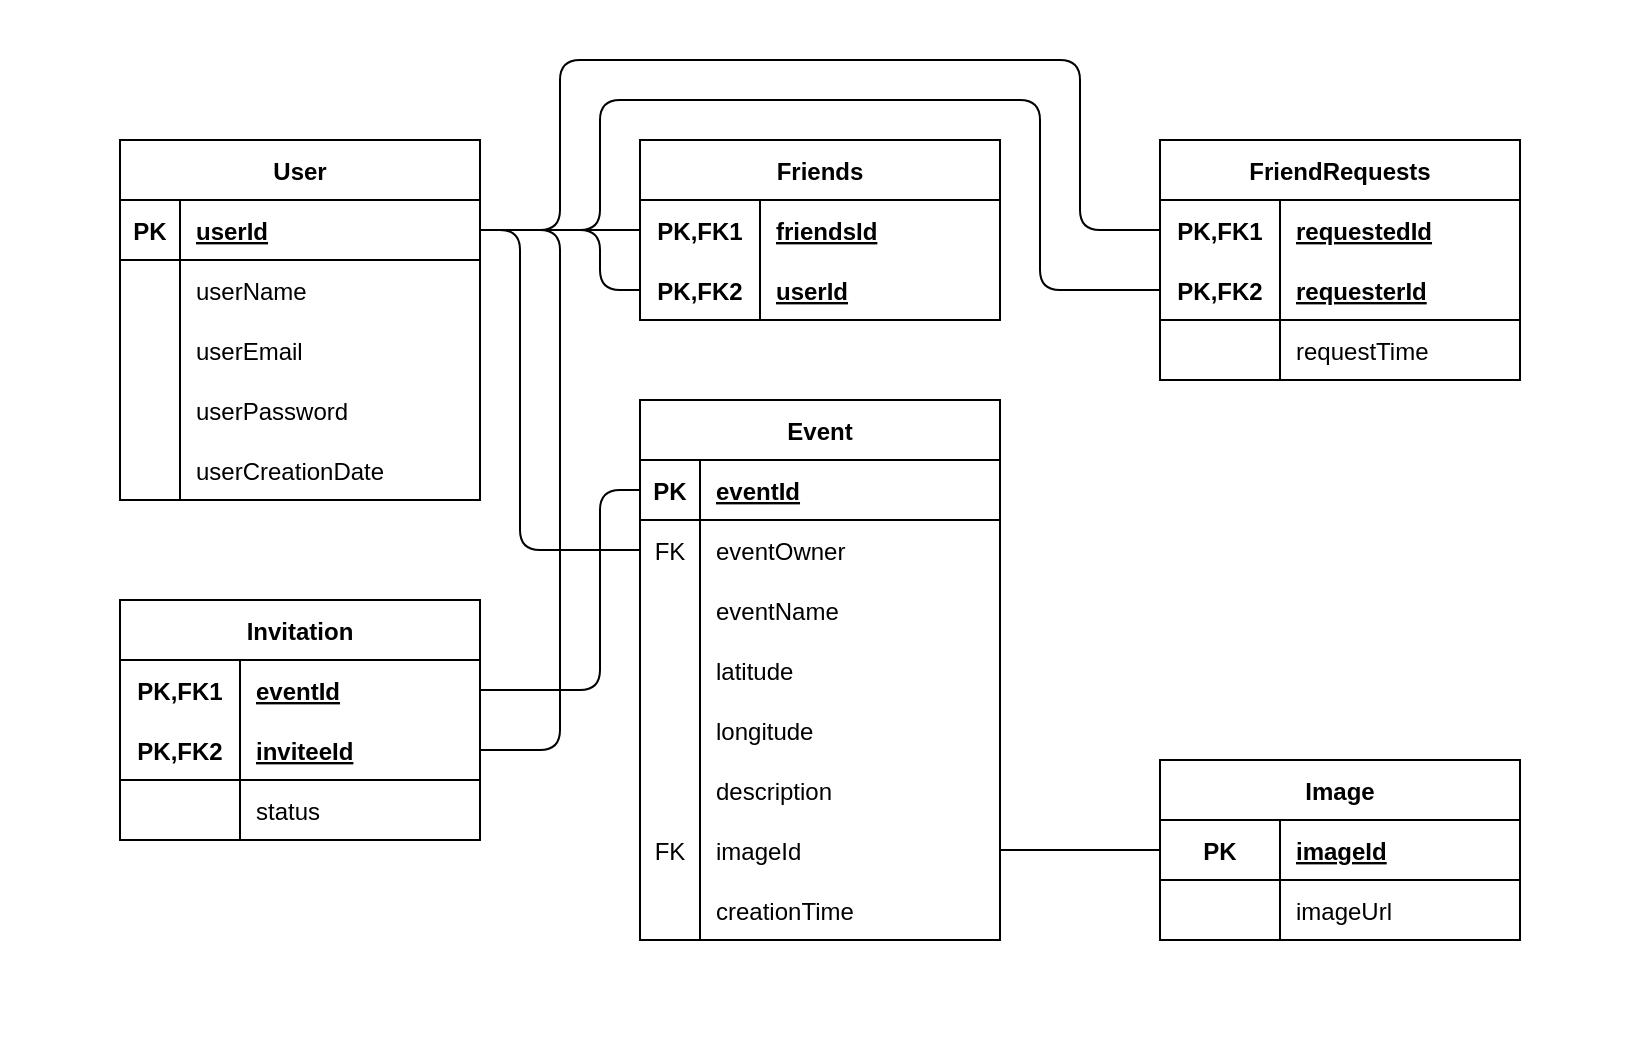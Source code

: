 <mxfile version="14.5.8" type="device"><diagram id="C5RBs43oDa-KdzZeNtuy" name="Page-1"><mxGraphModel dx="834" dy="825" grid="1" gridSize="10" guides="1" tooltips="1" connect="1" arrows="1" fold="1" page="1" pageScale="1" pageWidth="827" pageHeight="1169" math="0" shadow="0"><root><mxCell id="WIyWlLk6GJQsqaUBKTNV-0"/><mxCell id="WIyWlLk6GJQsqaUBKTNV-1" parent="WIyWlLk6GJQsqaUBKTNV-0"/><mxCell id="U0dPpIr8Za_GTbhAQXqA-120" value="" style="rounded=0;whiteSpace=wrap;html=1;strokeColor=none;" vertex="1" parent="WIyWlLk6GJQsqaUBKTNV-1"><mxGeometry x="120" y="90" width="820" height="520" as="geometry"/></mxCell><mxCell id="U0dPpIr8Za_GTbhAQXqA-12" value="User" style="shape=table;startSize=30;container=1;collapsible=1;childLayout=tableLayout;fixedRows=1;rowLines=0;fontStyle=1;align=center;resizeLast=1;" vertex="1" parent="WIyWlLk6GJQsqaUBKTNV-1"><mxGeometry x="180" y="160" width="180" height="180" as="geometry"/></mxCell><mxCell id="U0dPpIr8Za_GTbhAQXqA-13" value="" style="shape=partialRectangle;collapsible=0;dropTarget=0;pointerEvents=0;fillColor=none;top=0;left=0;bottom=1;right=0;points=[[0,0.5],[1,0.5]];portConstraint=eastwest;" vertex="1" parent="U0dPpIr8Za_GTbhAQXqA-12"><mxGeometry y="30" width="180" height="30" as="geometry"/></mxCell><mxCell id="U0dPpIr8Za_GTbhAQXqA-14" value="PK" style="shape=partialRectangle;connectable=0;fillColor=none;top=0;left=0;bottom=0;right=0;fontStyle=1;overflow=hidden;" vertex="1" parent="U0dPpIr8Za_GTbhAQXqA-13"><mxGeometry width="30" height="30" as="geometry"/></mxCell><mxCell id="U0dPpIr8Za_GTbhAQXqA-15" value="userId" style="shape=partialRectangle;connectable=0;fillColor=none;top=0;left=0;bottom=0;right=0;align=left;spacingLeft=6;fontStyle=5;overflow=hidden;" vertex="1" parent="U0dPpIr8Za_GTbhAQXqA-13"><mxGeometry x="30" width="150" height="30" as="geometry"/></mxCell><mxCell id="U0dPpIr8Za_GTbhAQXqA-16" value="" style="shape=partialRectangle;collapsible=0;dropTarget=0;pointerEvents=0;fillColor=none;top=0;left=0;bottom=0;right=0;points=[[0,0.5],[1,0.5]];portConstraint=eastwest;" vertex="1" parent="U0dPpIr8Za_GTbhAQXqA-12"><mxGeometry y="60" width="180" height="30" as="geometry"/></mxCell><mxCell id="U0dPpIr8Za_GTbhAQXqA-17" value="" style="shape=partialRectangle;connectable=0;fillColor=none;top=0;left=0;bottom=0;right=0;editable=1;overflow=hidden;" vertex="1" parent="U0dPpIr8Za_GTbhAQXqA-16"><mxGeometry width="30" height="30" as="geometry"/></mxCell><mxCell id="U0dPpIr8Za_GTbhAQXqA-18" value="userName" style="shape=partialRectangle;connectable=0;fillColor=none;top=0;left=0;bottom=0;right=0;align=left;spacingLeft=6;overflow=hidden;" vertex="1" parent="U0dPpIr8Za_GTbhAQXqA-16"><mxGeometry x="30" width="150" height="30" as="geometry"/></mxCell><mxCell id="U0dPpIr8Za_GTbhAQXqA-19" value="" style="shape=partialRectangle;collapsible=0;dropTarget=0;pointerEvents=0;fillColor=none;top=0;left=0;bottom=0;right=0;points=[[0,0.5],[1,0.5]];portConstraint=eastwest;" vertex="1" parent="U0dPpIr8Za_GTbhAQXqA-12"><mxGeometry y="90" width="180" height="30" as="geometry"/></mxCell><mxCell id="U0dPpIr8Za_GTbhAQXqA-20" value="" style="shape=partialRectangle;connectable=0;fillColor=none;top=0;left=0;bottom=0;right=0;editable=1;overflow=hidden;" vertex="1" parent="U0dPpIr8Za_GTbhAQXqA-19"><mxGeometry width="30" height="30" as="geometry"/></mxCell><mxCell id="U0dPpIr8Za_GTbhAQXqA-21" value="userEmail" style="shape=partialRectangle;connectable=0;fillColor=none;top=0;left=0;bottom=0;right=0;align=left;spacingLeft=6;overflow=hidden;" vertex="1" parent="U0dPpIr8Za_GTbhAQXqA-19"><mxGeometry x="30" width="150" height="30" as="geometry"/></mxCell><mxCell id="U0dPpIr8Za_GTbhAQXqA-22" value="" style="shape=partialRectangle;collapsible=0;dropTarget=0;pointerEvents=0;fillColor=none;top=0;left=0;bottom=0;right=0;points=[[0,0.5],[1,0.5]];portConstraint=eastwest;" vertex="1" parent="U0dPpIr8Za_GTbhAQXqA-12"><mxGeometry y="120" width="180" height="30" as="geometry"/></mxCell><mxCell id="U0dPpIr8Za_GTbhAQXqA-23" value="" style="shape=partialRectangle;connectable=0;fillColor=none;top=0;left=0;bottom=0;right=0;editable=1;overflow=hidden;" vertex="1" parent="U0dPpIr8Za_GTbhAQXqA-22"><mxGeometry width="30" height="30" as="geometry"/></mxCell><mxCell id="U0dPpIr8Za_GTbhAQXqA-24" value="userPassword" style="shape=partialRectangle;connectable=0;fillColor=none;top=0;left=0;bottom=0;right=0;align=left;spacingLeft=6;overflow=hidden;" vertex="1" parent="U0dPpIr8Za_GTbhAQXqA-22"><mxGeometry x="30" width="150" height="30" as="geometry"/></mxCell><mxCell id="U0dPpIr8Za_GTbhAQXqA-130" value="" style="shape=partialRectangle;collapsible=0;dropTarget=0;pointerEvents=0;fillColor=none;top=0;left=0;bottom=0;right=0;points=[[0,0.5],[1,0.5]];portConstraint=eastwest;" vertex="1" parent="U0dPpIr8Za_GTbhAQXqA-12"><mxGeometry y="150" width="180" height="30" as="geometry"/></mxCell><mxCell id="U0dPpIr8Za_GTbhAQXqA-131" value="" style="shape=partialRectangle;connectable=0;fillColor=none;top=0;left=0;bottom=0;right=0;editable=1;overflow=hidden;" vertex="1" parent="U0dPpIr8Za_GTbhAQXqA-130"><mxGeometry width="30" height="30" as="geometry"/></mxCell><mxCell id="U0dPpIr8Za_GTbhAQXqA-132" value="userCreationDate" style="shape=partialRectangle;connectable=0;fillColor=none;top=0;left=0;bottom=0;right=0;align=left;spacingLeft=6;overflow=hidden;" vertex="1" parent="U0dPpIr8Za_GTbhAQXqA-130"><mxGeometry x="30" width="150" height="30" as="geometry"/></mxCell><mxCell id="U0dPpIr8Za_GTbhAQXqA-28" value="Event" style="shape=table;startSize=30;container=1;collapsible=1;childLayout=tableLayout;fixedRows=1;rowLines=0;fontStyle=1;align=center;resizeLast=1;" vertex="1" parent="WIyWlLk6GJQsqaUBKTNV-1"><mxGeometry x="440" y="290" width="180" height="270" as="geometry"/></mxCell><mxCell id="U0dPpIr8Za_GTbhAQXqA-29" value="" style="shape=partialRectangle;collapsible=0;dropTarget=0;pointerEvents=0;fillColor=none;top=0;left=0;bottom=1;right=0;points=[[0,0.5],[1,0.5]];portConstraint=eastwest;" vertex="1" parent="U0dPpIr8Za_GTbhAQXqA-28"><mxGeometry y="30" width="180" height="30" as="geometry"/></mxCell><mxCell id="U0dPpIr8Za_GTbhAQXqA-30" value="PK" style="shape=partialRectangle;connectable=0;fillColor=none;top=0;left=0;bottom=0;right=0;fontStyle=1;overflow=hidden;" vertex="1" parent="U0dPpIr8Za_GTbhAQXqA-29"><mxGeometry width="30" height="30" as="geometry"/></mxCell><mxCell id="U0dPpIr8Za_GTbhAQXqA-31" value="eventId" style="shape=partialRectangle;connectable=0;fillColor=none;top=0;left=0;bottom=0;right=0;align=left;spacingLeft=6;fontStyle=5;overflow=hidden;" vertex="1" parent="U0dPpIr8Za_GTbhAQXqA-29"><mxGeometry x="30" width="150" height="30" as="geometry"/></mxCell><mxCell id="U0dPpIr8Za_GTbhAQXqA-32" value="" style="shape=partialRectangle;collapsible=0;dropTarget=0;pointerEvents=0;fillColor=none;top=0;left=0;bottom=0;right=0;points=[[0,0.5],[1,0.5]];portConstraint=eastwest;" vertex="1" parent="U0dPpIr8Za_GTbhAQXqA-28"><mxGeometry y="60" width="180" height="30" as="geometry"/></mxCell><mxCell id="U0dPpIr8Za_GTbhAQXqA-33" value="FK" style="shape=partialRectangle;connectable=0;fillColor=none;top=0;left=0;bottom=0;right=0;editable=1;overflow=hidden;" vertex="1" parent="U0dPpIr8Za_GTbhAQXqA-32"><mxGeometry width="30" height="30" as="geometry"/></mxCell><mxCell id="U0dPpIr8Za_GTbhAQXqA-34" value="eventOwner" style="shape=partialRectangle;connectable=0;fillColor=none;top=0;left=0;bottom=0;right=0;align=left;spacingLeft=6;overflow=hidden;" vertex="1" parent="U0dPpIr8Za_GTbhAQXqA-32"><mxGeometry x="30" width="150" height="30" as="geometry"/></mxCell><mxCell id="U0dPpIr8Za_GTbhAQXqA-35" value="" style="shape=partialRectangle;collapsible=0;dropTarget=0;pointerEvents=0;fillColor=none;top=0;left=0;bottom=0;right=0;points=[[0,0.5],[1,0.5]];portConstraint=eastwest;" vertex="1" parent="U0dPpIr8Za_GTbhAQXqA-28"><mxGeometry y="90" width="180" height="30" as="geometry"/></mxCell><mxCell id="U0dPpIr8Za_GTbhAQXqA-36" value="" style="shape=partialRectangle;connectable=0;fillColor=none;top=0;left=0;bottom=0;right=0;editable=1;overflow=hidden;" vertex="1" parent="U0dPpIr8Za_GTbhAQXqA-35"><mxGeometry width="30" height="30" as="geometry"/></mxCell><mxCell id="U0dPpIr8Za_GTbhAQXqA-37" value="eventName" style="shape=partialRectangle;connectable=0;fillColor=none;top=0;left=0;bottom=0;right=0;align=left;spacingLeft=6;overflow=hidden;" vertex="1" parent="U0dPpIr8Za_GTbhAQXqA-35"><mxGeometry x="30" width="150" height="30" as="geometry"/></mxCell><mxCell id="U0dPpIr8Za_GTbhAQXqA-38" value="" style="shape=partialRectangle;collapsible=0;dropTarget=0;pointerEvents=0;fillColor=none;top=0;left=0;bottom=0;right=0;points=[[0,0.5],[1,0.5]];portConstraint=eastwest;" vertex="1" parent="U0dPpIr8Za_GTbhAQXqA-28"><mxGeometry y="120" width="180" height="30" as="geometry"/></mxCell><mxCell id="U0dPpIr8Za_GTbhAQXqA-39" value="" style="shape=partialRectangle;connectable=0;fillColor=none;top=0;left=0;bottom=0;right=0;editable=1;overflow=hidden;" vertex="1" parent="U0dPpIr8Za_GTbhAQXqA-38"><mxGeometry width="30" height="30" as="geometry"/></mxCell><mxCell id="U0dPpIr8Za_GTbhAQXqA-40" value="latitude" style="shape=partialRectangle;connectable=0;fillColor=none;top=0;left=0;bottom=0;right=0;align=left;spacingLeft=6;overflow=hidden;" vertex="1" parent="U0dPpIr8Za_GTbhAQXqA-38"><mxGeometry x="30" width="150" height="30" as="geometry"/></mxCell><mxCell id="U0dPpIr8Za_GTbhAQXqA-63" value="" style="shape=partialRectangle;collapsible=0;dropTarget=0;pointerEvents=0;fillColor=none;top=0;left=0;bottom=0;right=0;points=[[0,0.5],[1,0.5]];portConstraint=eastwest;" vertex="1" parent="U0dPpIr8Za_GTbhAQXqA-28"><mxGeometry y="150" width="180" height="30" as="geometry"/></mxCell><mxCell id="U0dPpIr8Za_GTbhAQXqA-64" value="" style="shape=partialRectangle;connectable=0;fillColor=none;top=0;left=0;bottom=0;right=0;editable=1;overflow=hidden;" vertex="1" parent="U0dPpIr8Za_GTbhAQXqA-63"><mxGeometry width="30" height="30" as="geometry"/></mxCell><mxCell id="U0dPpIr8Za_GTbhAQXqA-65" value="longitude" style="shape=partialRectangle;connectable=0;fillColor=none;top=0;left=0;bottom=0;right=0;align=left;spacingLeft=6;overflow=hidden;" vertex="1" parent="U0dPpIr8Za_GTbhAQXqA-63"><mxGeometry x="30" width="150" height="30" as="geometry"/></mxCell><mxCell id="U0dPpIr8Za_GTbhAQXqA-66" value="" style="shape=partialRectangle;collapsible=0;dropTarget=0;pointerEvents=0;fillColor=none;top=0;left=0;bottom=0;right=0;points=[[0,0.5],[1,0.5]];portConstraint=eastwest;" vertex="1" parent="U0dPpIr8Za_GTbhAQXqA-28"><mxGeometry y="180" width="180" height="30" as="geometry"/></mxCell><mxCell id="U0dPpIr8Za_GTbhAQXqA-67" value="" style="shape=partialRectangle;connectable=0;fillColor=none;top=0;left=0;bottom=0;right=0;editable=1;overflow=hidden;" vertex="1" parent="U0dPpIr8Za_GTbhAQXqA-66"><mxGeometry width="30" height="30" as="geometry"/></mxCell><mxCell id="U0dPpIr8Za_GTbhAQXqA-68" value="description" style="shape=partialRectangle;connectable=0;fillColor=none;top=0;left=0;bottom=0;right=0;align=left;spacingLeft=6;overflow=hidden;" vertex="1" parent="U0dPpIr8Za_GTbhAQXqA-66"><mxGeometry x="30" width="150" height="30" as="geometry"/></mxCell><mxCell id="U0dPpIr8Za_GTbhAQXqA-69" value="" style="shape=partialRectangle;collapsible=0;dropTarget=0;pointerEvents=0;fillColor=none;top=0;left=0;bottom=0;right=0;points=[[0,0.5],[1,0.5]];portConstraint=eastwest;" vertex="1" parent="U0dPpIr8Za_GTbhAQXqA-28"><mxGeometry y="210" width="180" height="30" as="geometry"/></mxCell><mxCell id="U0dPpIr8Za_GTbhAQXqA-70" value="FK" style="shape=partialRectangle;connectable=0;fillColor=none;top=0;left=0;bottom=0;right=0;editable=1;overflow=hidden;" vertex="1" parent="U0dPpIr8Za_GTbhAQXqA-69"><mxGeometry width="30" height="30" as="geometry"/></mxCell><mxCell id="U0dPpIr8Za_GTbhAQXqA-71" value="imageId" style="shape=partialRectangle;connectable=0;fillColor=none;top=0;left=0;bottom=0;right=0;align=left;spacingLeft=6;overflow=hidden;" vertex="1" parent="U0dPpIr8Za_GTbhAQXqA-69"><mxGeometry x="30" width="150" height="30" as="geometry"/></mxCell><mxCell id="U0dPpIr8Za_GTbhAQXqA-127" value="" style="shape=partialRectangle;collapsible=0;dropTarget=0;pointerEvents=0;fillColor=none;top=0;left=0;bottom=0;right=0;points=[[0,0.5],[1,0.5]];portConstraint=eastwest;" vertex="1" parent="U0dPpIr8Za_GTbhAQXqA-28"><mxGeometry y="240" width="180" height="30" as="geometry"/></mxCell><mxCell id="U0dPpIr8Za_GTbhAQXqA-128" value="" style="shape=partialRectangle;connectable=0;fillColor=none;top=0;left=0;bottom=0;right=0;editable=1;overflow=hidden;" vertex="1" parent="U0dPpIr8Za_GTbhAQXqA-127"><mxGeometry width="30" height="30" as="geometry"/></mxCell><mxCell id="U0dPpIr8Za_GTbhAQXqA-129" value="creationTime" style="shape=partialRectangle;connectable=0;fillColor=none;top=0;left=0;bottom=0;right=0;align=left;spacingLeft=6;overflow=hidden;" vertex="1" parent="U0dPpIr8Za_GTbhAQXqA-127"><mxGeometry x="30" width="150" height="30" as="geometry"/></mxCell><mxCell id="U0dPpIr8Za_GTbhAQXqA-41" value="Friends" style="shape=table;startSize=30;container=1;collapsible=1;childLayout=tableLayout;fixedRows=1;rowLines=0;fontStyle=1;align=center;resizeLast=1;" vertex="1" parent="WIyWlLk6GJQsqaUBKTNV-1"><mxGeometry x="440" y="160" width="180" height="90" as="geometry"/></mxCell><mxCell id="U0dPpIr8Za_GTbhAQXqA-42" value="" style="shape=partialRectangle;collapsible=0;dropTarget=0;pointerEvents=0;fillColor=none;top=0;left=0;bottom=0;right=0;points=[[0,0.5],[1,0.5]];portConstraint=eastwest;" vertex="1" parent="U0dPpIr8Za_GTbhAQXqA-41"><mxGeometry y="30" width="180" height="30" as="geometry"/></mxCell><mxCell id="U0dPpIr8Za_GTbhAQXqA-43" value="PK,FK1" style="shape=partialRectangle;connectable=0;fillColor=none;top=0;left=0;bottom=0;right=0;fontStyle=1;overflow=hidden;" vertex="1" parent="U0dPpIr8Za_GTbhAQXqA-42"><mxGeometry width="60" height="30" as="geometry"/></mxCell><mxCell id="U0dPpIr8Za_GTbhAQXqA-44" value="friendsId" style="shape=partialRectangle;connectable=0;fillColor=none;top=0;left=0;bottom=0;right=0;align=left;spacingLeft=6;fontStyle=5;overflow=hidden;" vertex="1" parent="U0dPpIr8Za_GTbhAQXqA-42"><mxGeometry x="60" width="120" height="30" as="geometry"/></mxCell><mxCell id="U0dPpIr8Za_GTbhAQXqA-45" value="" style="shape=partialRectangle;collapsible=0;dropTarget=0;pointerEvents=0;fillColor=none;top=0;left=0;bottom=1;right=0;points=[[0,0.5],[1,0.5]];portConstraint=eastwest;" vertex="1" parent="U0dPpIr8Za_GTbhAQXqA-41"><mxGeometry y="60" width="180" height="30" as="geometry"/></mxCell><mxCell id="U0dPpIr8Za_GTbhAQXqA-46" value="PK,FK2" style="shape=partialRectangle;connectable=0;fillColor=none;top=0;left=0;bottom=0;right=0;fontStyle=1;overflow=hidden;" vertex="1" parent="U0dPpIr8Za_GTbhAQXqA-45"><mxGeometry width="60" height="30" as="geometry"/></mxCell><mxCell id="U0dPpIr8Za_GTbhAQXqA-47" value="userId" style="shape=partialRectangle;connectable=0;fillColor=none;top=0;left=0;bottom=0;right=0;align=left;spacingLeft=6;fontStyle=5;overflow=hidden;" vertex="1" parent="U0dPpIr8Za_GTbhAQXqA-45"><mxGeometry x="60" width="120" height="30" as="geometry"/></mxCell><mxCell id="U0dPpIr8Za_GTbhAQXqA-85" value="Image" style="shape=table;startSize=30;container=1;collapsible=1;childLayout=tableLayout;fixedRows=1;rowLines=0;fontStyle=1;align=center;resizeLast=1;" vertex="1" parent="WIyWlLk6GJQsqaUBKTNV-1"><mxGeometry x="700" y="470" width="180" height="90" as="geometry"/></mxCell><mxCell id="U0dPpIr8Za_GTbhAQXqA-89" value="" style="shape=partialRectangle;collapsible=0;dropTarget=0;pointerEvents=0;fillColor=none;top=0;left=0;bottom=1;right=0;points=[[0,0.5],[1,0.5]];portConstraint=eastwest;" vertex="1" parent="U0dPpIr8Za_GTbhAQXqA-85"><mxGeometry y="30" width="180" height="30" as="geometry"/></mxCell><mxCell id="U0dPpIr8Za_GTbhAQXqA-90" value="PK" style="shape=partialRectangle;connectable=0;fillColor=none;top=0;left=0;bottom=0;right=0;fontStyle=1;overflow=hidden;" vertex="1" parent="U0dPpIr8Za_GTbhAQXqA-89"><mxGeometry width="60" height="30" as="geometry"/></mxCell><mxCell id="U0dPpIr8Za_GTbhAQXqA-91" value="imageId" style="shape=partialRectangle;connectable=0;fillColor=none;top=0;left=0;bottom=0;right=0;align=left;spacingLeft=6;fontStyle=5;overflow=hidden;" vertex="1" parent="U0dPpIr8Za_GTbhAQXqA-89"><mxGeometry x="60" width="120" height="30" as="geometry"/></mxCell><mxCell id="U0dPpIr8Za_GTbhAQXqA-92" value="" style="shape=partialRectangle;collapsible=0;dropTarget=0;pointerEvents=0;fillColor=none;top=0;left=0;bottom=0;right=0;points=[[0,0.5],[1,0.5]];portConstraint=eastwest;" vertex="1" parent="U0dPpIr8Za_GTbhAQXqA-85"><mxGeometry y="60" width="180" height="30" as="geometry"/></mxCell><mxCell id="U0dPpIr8Za_GTbhAQXqA-93" value="" style="shape=partialRectangle;connectable=0;fillColor=none;top=0;left=0;bottom=0;right=0;editable=1;overflow=hidden;" vertex="1" parent="U0dPpIr8Za_GTbhAQXqA-92"><mxGeometry width="60" height="30" as="geometry"/></mxCell><mxCell id="U0dPpIr8Za_GTbhAQXqA-94" value="imageUrl" style="shape=partialRectangle;connectable=0;fillColor=none;top=0;left=0;bottom=0;right=0;align=left;spacingLeft=6;overflow=hidden;" vertex="1" parent="U0dPpIr8Za_GTbhAQXqA-92"><mxGeometry x="60" width="120" height="30" as="geometry"/></mxCell><mxCell id="U0dPpIr8Za_GTbhAQXqA-98" value="" style="endArrow=none;html=1;rounded=0;exitX=1;exitY=0.5;exitDx=0;exitDy=0;entryX=0;entryY=0.5;entryDx=0;entryDy=0;" edge="1" parent="WIyWlLk6GJQsqaUBKTNV-1" source="U0dPpIr8Za_GTbhAQXqA-69" target="U0dPpIr8Za_GTbhAQXqA-89"><mxGeometry relative="1" as="geometry"><mxPoint x="430" y="620" as="sourcePoint"/><mxPoint x="590" y="620" as="targetPoint"/></mxGeometry></mxCell><mxCell id="U0dPpIr8Za_GTbhAQXqA-99" value="Invitation" style="shape=table;startSize=30;container=1;collapsible=1;childLayout=tableLayout;fixedRows=1;rowLines=0;fontStyle=1;align=center;resizeLast=1;" vertex="1" parent="WIyWlLk6GJQsqaUBKTNV-1"><mxGeometry x="180" y="390" width="180" height="120" as="geometry"/></mxCell><mxCell id="U0dPpIr8Za_GTbhAQXqA-100" value="" style="shape=partialRectangle;collapsible=0;dropTarget=0;pointerEvents=0;fillColor=none;top=0;left=0;bottom=0;right=0;points=[[0,0.5],[1,0.5]];portConstraint=eastwest;" vertex="1" parent="U0dPpIr8Za_GTbhAQXqA-99"><mxGeometry y="30" width="180" height="30" as="geometry"/></mxCell><mxCell id="U0dPpIr8Za_GTbhAQXqA-101" value="PK,FK1" style="shape=partialRectangle;connectable=0;fillColor=none;top=0;left=0;bottom=0;right=0;fontStyle=1;overflow=hidden;" vertex="1" parent="U0dPpIr8Za_GTbhAQXqA-100"><mxGeometry width="60" height="30" as="geometry"/></mxCell><mxCell id="U0dPpIr8Za_GTbhAQXqA-102" value="eventId" style="shape=partialRectangle;connectable=0;fillColor=none;top=0;left=0;bottom=0;right=0;align=left;spacingLeft=6;fontStyle=5;overflow=hidden;" vertex="1" parent="U0dPpIr8Za_GTbhAQXqA-100"><mxGeometry x="60" width="120" height="30" as="geometry"/></mxCell><mxCell id="U0dPpIr8Za_GTbhAQXqA-103" value="" style="shape=partialRectangle;collapsible=0;dropTarget=0;pointerEvents=0;fillColor=none;top=0;left=0;bottom=1;right=0;points=[[0,0.5],[1,0.5]];portConstraint=eastwest;" vertex="1" parent="U0dPpIr8Za_GTbhAQXqA-99"><mxGeometry y="60" width="180" height="30" as="geometry"/></mxCell><mxCell id="U0dPpIr8Za_GTbhAQXqA-104" value="PK,FK2" style="shape=partialRectangle;connectable=0;fillColor=none;top=0;left=0;bottom=0;right=0;fontStyle=1;overflow=hidden;" vertex="1" parent="U0dPpIr8Za_GTbhAQXqA-103"><mxGeometry width="60" height="30" as="geometry"/></mxCell><mxCell id="U0dPpIr8Za_GTbhAQXqA-105" value="inviteeId" style="shape=partialRectangle;connectable=0;fillColor=none;top=0;left=0;bottom=0;right=0;align=left;spacingLeft=6;fontStyle=5;overflow=hidden;" vertex="1" parent="U0dPpIr8Za_GTbhAQXqA-103"><mxGeometry x="60" width="120" height="30" as="geometry"/></mxCell><mxCell id="U0dPpIr8Za_GTbhAQXqA-106" value="" style="shape=partialRectangle;collapsible=0;dropTarget=0;pointerEvents=0;fillColor=none;top=0;left=0;bottom=0;right=0;points=[[0,0.5],[1,0.5]];portConstraint=eastwest;" vertex="1" parent="U0dPpIr8Za_GTbhAQXqA-99"><mxGeometry y="90" width="180" height="30" as="geometry"/></mxCell><mxCell id="U0dPpIr8Za_GTbhAQXqA-107" value="" style="shape=partialRectangle;connectable=0;fillColor=none;top=0;left=0;bottom=0;right=0;editable=1;overflow=hidden;" vertex="1" parent="U0dPpIr8Za_GTbhAQXqA-106"><mxGeometry width="60" height="30" as="geometry"/></mxCell><mxCell id="U0dPpIr8Za_GTbhAQXqA-108" value="status" style="shape=partialRectangle;connectable=0;fillColor=none;top=0;left=0;bottom=0;right=0;align=left;spacingLeft=6;overflow=hidden;" vertex="1" parent="U0dPpIr8Za_GTbhAQXqA-106"><mxGeometry x="60" width="120" height="30" as="geometry"/></mxCell><mxCell id="U0dPpIr8Za_GTbhAQXqA-114" value="" style="endArrow=none;html=1;entryX=1;entryY=0.5;entryDx=0;entryDy=0;exitX=1;exitY=0.5;exitDx=0;exitDy=0;" edge="1" parent="WIyWlLk6GJQsqaUBKTNV-1" source="U0dPpIr8Za_GTbhAQXqA-13" target="U0dPpIr8Za_GTbhAQXqA-103"><mxGeometry width="50" height="50" relative="1" as="geometry"><mxPoint x="340" y="620" as="sourcePoint"/><mxPoint x="390" y="570" as="targetPoint"/><Array as="points"><mxPoint x="400" y="205"/><mxPoint x="400" y="465"/></Array></mxGeometry></mxCell><mxCell id="U0dPpIr8Za_GTbhAQXqA-115" value="" style="endArrow=none;html=1;entryX=1;entryY=0.5;entryDx=0;entryDy=0;exitX=0;exitY=0.5;exitDx=0;exitDy=0;" edge="1" parent="WIyWlLk6GJQsqaUBKTNV-1" source="U0dPpIr8Za_GTbhAQXqA-29" target="U0dPpIr8Za_GTbhAQXqA-100"><mxGeometry width="50" height="50" relative="1" as="geometry"><mxPoint x="350" y="600" as="sourcePoint"/><mxPoint x="400" y="550" as="targetPoint"/><Array as="points"><mxPoint x="420" y="335"/><mxPoint x="420" y="435"/></Array></mxGeometry></mxCell><mxCell id="U0dPpIr8Za_GTbhAQXqA-116" value="" style="endArrow=none;html=1;exitX=0;exitY=0.5;exitDx=0;exitDy=0;entryX=1;entryY=0.5;entryDx=0;entryDy=0;" edge="1" parent="WIyWlLk6GJQsqaUBKTNV-1" source="U0dPpIr8Za_GTbhAQXqA-42" target="U0dPpIr8Za_GTbhAQXqA-13"><mxGeometry width="50" height="50" relative="1" as="geometry"><mxPoint x="780" y="370" as="sourcePoint"/><mxPoint x="830" y="320" as="targetPoint"/></mxGeometry></mxCell><mxCell id="U0dPpIr8Za_GTbhAQXqA-118" value="" style="endArrow=none;html=1;exitX=0;exitY=0.5;exitDx=0;exitDy=0;entryX=1;entryY=0.5;entryDx=0;entryDy=0;" edge="1" parent="WIyWlLk6GJQsqaUBKTNV-1" source="U0dPpIr8Za_GTbhAQXqA-45" target="U0dPpIr8Za_GTbhAQXqA-13"><mxGeometry width="50" height="50" relative="1" as="geometry"><mxPoint x="700" y="300" as="sourcePoint"/><mxPoint x="750" y="250" as="targetPoint"/><Array as="points"><mxPoint x="420" y="235"/><mxPoint x="420" y="205"/></Array></mxGeometry></mxCell><mxCell id="U0dPpIr8Za_GTbhAQXqA-119" value="" style="endArrow=none;html=1;entryX=0;entryY=0.5;entryDx=0;entryDy=0;exitX=1;exitY=0.5;exitDx=0;exitDy=0;" edge="1" parent="WIyWlLk6GJQsqaUBKTNV-1" source="U0dPpIr8Za_GTbhAQXqA-13" target="U0dPpIr8Za_GTbhAQXqA-32"><mxGeometry width="50" height="50" relative="1" as="geometry"><mxPoint x="430" y="440" as="sourcePoint"/><mxPoint x="480" y="390" as="targetPoint"/><Array as="points"><mxPoint x="380" y="205"/><mxPoint x="380" y="365"/></Array></mxGeometry></mxCell><mxCell id="U0dPpIr8Za_GTbhAQXqA-134" value="FriendRequests" style="shape=table;startSize=30;container=1;collapsible=1;childLayout=tableLayout;fixedRows=1;rowLines=0;fontStyle=1;align=center;resizeLast=1;" vertex="1" parent="WIyWlLk6GJQsqaUBKTNV-1"><mxGeometry x="700" y="160" width="180" height="120" as="geometry"/></mxCell><mxCell id="U0dPpIr8Za_GTbhAQXqA-135" value="" style="shape=partialRectangle;collapsible=0;dropTarget=0;pointerEvents=0;fillColor=none;top=0;left=0;bottom=0;right=0;points=[[0,0.5],[1,0.5]];portConstraint=eastwest;" vertex="1" parent="U0dPpIr8Za_GTbhAQXqA-134"><mxGeometry y="30" width="180" height="30" as="geometry"/></mxCell><mxCell id="U0dPpIr8Za_GTbhAQXqA-136" value="PK,FK1" style="shape=partialRectangle;connectable=0;fillColor=none;top=0;left=0;bottom=0;right=0;fontStyle=1;overflow=hidden;" vertex="1" parent="U0dPpIr8Za_GTbhAQXqA-135"><mxGeometry width="60" height="30" as="geometry"/></mxCell><mxCell id="U0dPpIr8Za_GTbhAQXqA-137" value="requestedId" style="shape=partialRectangle;connectable=0;fillColor=none;top=0;left=0;bottom=0;right=0;align=left;spacingLeft=6;fontStyle=5;overflow=hidden;" vertex="1" parent="U0dPpIr8Za_GTbhAQXqA-135"><mxGeometry x="60" width="120" height="30" as="geometry"/></mxCell><mxCell id="U0dPpIr8Za_GTbhAQXqA-138" value="" style="shape=partialRectangle;collapsible=0;dropTarget=0;pointerEvents=0;fillColor=none;top=0;left=0;bottom=1;right=0;points=[[0,0.5],[1,0.5]];portConstraint=eastwest;" vertex="1" parent="U0dPpIr8Za_GTbhAQXqA-134"><mxGeometry y="60" width="180" height="30" as="geometry"/></mxCell><mxCell id="U0dPpIr8Za_GTbhAQXqA-139" value="PK,FK2" style="shape=partialRectangle;connectable=0;fillColor=none;top=0;left=0;bottom=0;right=0;fontStyle=1;overflow=hidden;" vertex="1" parent="U0dPpIr8Za_GTbhAQXqA-138"><mxGeometry width="60" height="30" as="geometry"/></mxCell><mxCell id="U0dPpIr8Za_GTbhAQXqA-140" value="requesterId" style="shape=partialRectangle;connectable=0;fillColor=none;top=0;left=0;bottom=0;right=0;align=left;spacingLeft=6;fontStyle=5;overflow=hidden;" vertex="1" parent="U0dPpIr8Za_GTbhAQXqA-138"><mxGeometry x="60" width="120" height="30" as="geometry"/></mxCell><mxCell id="U0dPpIr8Za_GTbhAQXqA-141" value="" style="shape=partialRectangle;collapsible=0;dropTarget=0;pointerEvents=0;fillColor=none;top=0;left=0;bottom=0;right=0;points=[[0,0.5],[1,0.5]];portConstraint=eastwest;" vertex="1" parent="U0dPpIr8Za_GTbhAQXqA-134"><mxGeometry y="90" width="180" height="30" as="geometry"/></mxCell><mxCell id="U0dPpIr8Za_GTbhAQXqA-142" value="" style="shape=partialRectangle;connectable=0;fillColor=none;top=0;left=0;bottom=0;right=0;editable=1;overflow=hidden;" vertex="1" parent="U0dPpIr8Za_GTbhAQXqA-141"><mxGeometry width="60" height="30" as="geometry"/></mxCell><mxCell id="U0dPpIr8Za_GTbhAQXqA-143" value="requestTime" style="shape=partialRectangle;connectable=0;fillColor=none;top=0;left=0;bottom=0;right=0;align=left;spacingLeft=6;overflow=hidden;" vertex="1" parent="U0dPpIr8Za_GTbhAQXqA-141"><mxGeometry x="60" width="120" height="30" as="geometry"/></mxCell><mxCell id="U0dPpIr8Za_GTbhAQXqA-147" value="" style="endArrow=none;html=1;entryX=0;entryY=0.5;entryDx=0;entryDy=0;exitX=1;exitY=0.5;exitDx=0;exitDy=0;" edge="1" parent="WIyWlLk6GJQsqaUBKTNV-1" source="U0dPpIr8Za_GTbhAQXqA-13" target="U0dPpIr8Za_GTbhAQXqA-135"><mxGeometry width="50" height="50" relative="1" as="geometry"><mxPoint x="630" y="320" as="sourcePoint"/><mxPoint x="680" y="270" as="targetPoint"/><Array as="points"><mxPoint x="400" y="205"/><mxPoint x="400" y="120"/><mxPoint x="660" y="120"/><mxPoint x="660" y="205"/></Array></mxGeometry></mxCell><mxCell id="U0dPpIr8Za_GTbhAQXqA-148" value="" style="endArrow=none;html=1;entryX=0;entryY=0.5;entryDx=0;entryDy=0;exitX=1;exitY=0.5;exitDx=0;exitDy=0;" edge="1" parent="WIyWlLk6GJQsqaUBKTNV-1" source="U0dPpIr8Za_GTbhAQXqA-13" target="U0dPpIr8Za_GTbhAQXqA-138"><mxGeometry width="50" height="50" relative="1" as="geometry"><mxPoint x="600" y="340" as="sourcePoint"/><mxPoint x="650" y="290" as="targetPoint"/><Array as="points"><mxPoint x="420" y="205"/><mxPoint x="420" y="140"/><mxPoint x="640" y="140"/><mxPoint x="640" y="235"/></Array></mxGeometry></mxCell></root></mxGraphModel></diagram></mxfile>